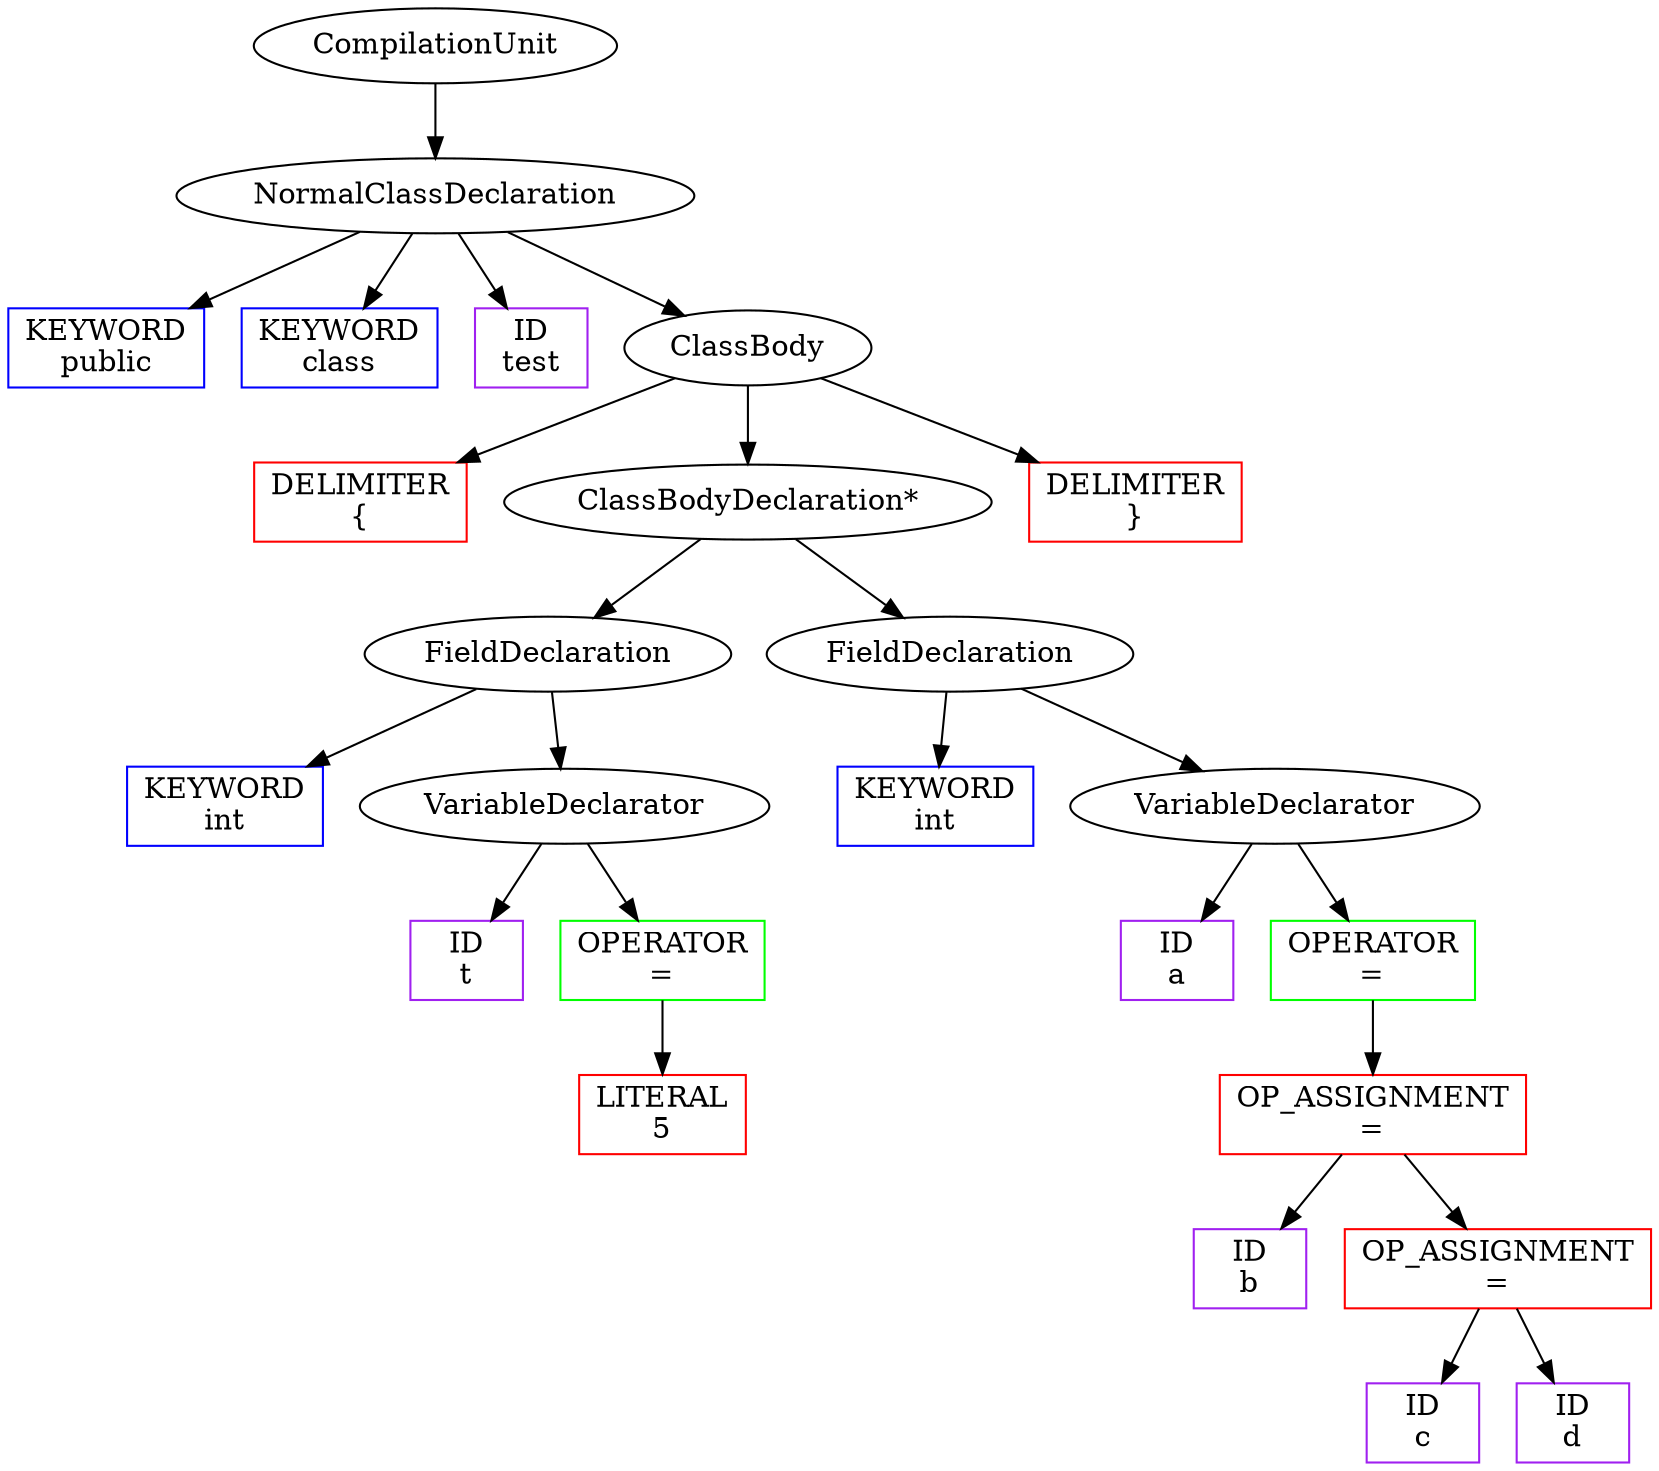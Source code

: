 digraph ast {
node1[label = "CompilationUnit"];
node2[label = "NormalClassDeclaration"];
node3[label = "KEYWORD
public", shape = rectangle, color = blue];
node4[label = "KEYWORD
class", shape = rectangle, color = blue];
node5[label = "ID
test", shape = rectangle, color = purple];
node6[label = "ClassBody"];
node7[label = "DELIMITER
{", shape = rectangle, color = red];
node8[label = "ClassBodyDeclaration*"];
node9[label = "FieldDeclaration"];
node10[label = "KEYWORD
int", shape = rectangle, color = blue];
node11[label = "VariableDeclarator"];
node12[label = "ID
t", shape = rectangle, color = purple];
node13[label = "OPERATOR
=", shape = rectangle, color = green];
node14[label = "LITERAL
5", shape = rectangle, color = red];
node15[label = "FieldDeclaration"];
node16[label = "KEYWORD
int", shape = rectangle, color = blue];
node17[label = "VariableDeclarator"];
node18[label = "ID
a", shape = rectangle, color = purple];
node19[label = "OPERATOR
=", shape = rectangle, color = green];
node20[label = "OP_ASSIGNMENT
=", shape = rectangle, color = red];
node21[label = "ID
b", shape = rectangle, color = purple];
node22[label = "OP_ASSIGNMENT
=", shape = rectangle, color = red];
node23[label = "ID
c", shape = rectangle, color = purple];
node24[label = "ID
d", shape = rectangle, color = purple];
node25[label = "DELIMITER
}", shape = rectangle, color = red];

node1 -> node2;
node2 -> node3;
node2 -> node4;
node2 -> node5;
node2 -> node6;
node6 -> node7;
node6 -> node8;
node8 -> node9;
node9 -> node10;
node9 -> node11;
node11 -> node12;
node11 -> node13;
node13 -> node14;
node8 -> node15;
node15 -> node16;
node15 -> node17;
node17 -> node18;
node17 -> node19;
node19 -> node20;
node20 -> node21;
node20 -> node22;
node22 -> node23;
node22 -> node24;
node6 -> node25;
}